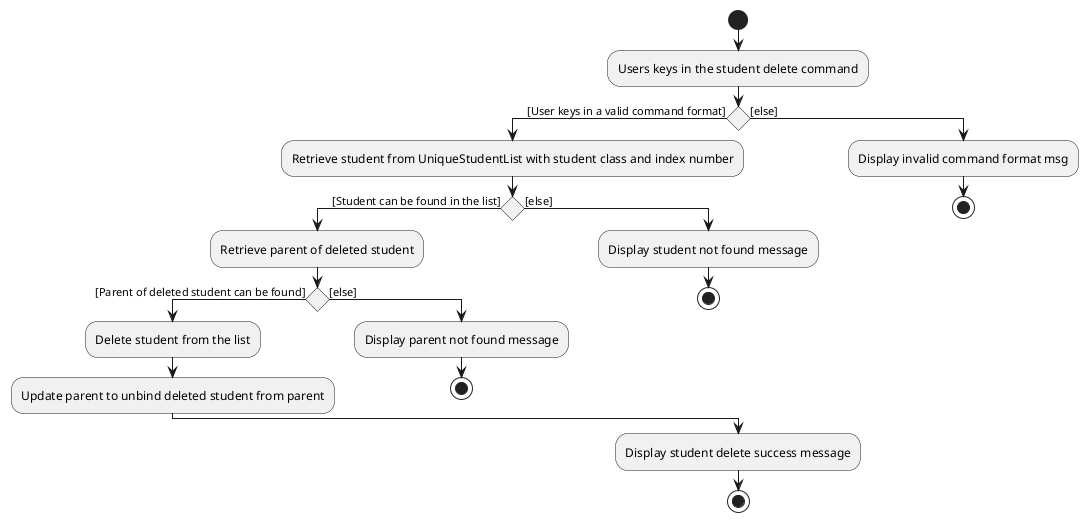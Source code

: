@startuml
start
:Users keys in the student delete command;

if () then ([User keys in a valid command format])
    :Retrieve student from UniqueStudentList with student class and index number;
    if () then ([Student can be found in the list])
        :Retrieve parent of deleted student;
        if () then ([Parent of deleted student can be found])
            :Delete student from the list;
            :Update parent to unbind deleted student from parent;
        else ([else])
            :Display parent not found message;
        stop
        endif
    else ([else])
        :Display student not found message;
    stop
    endif
else ([else])
    :Display invalid command format msg;
stop
endif
:Display student delete success message;
stop
@enduml

